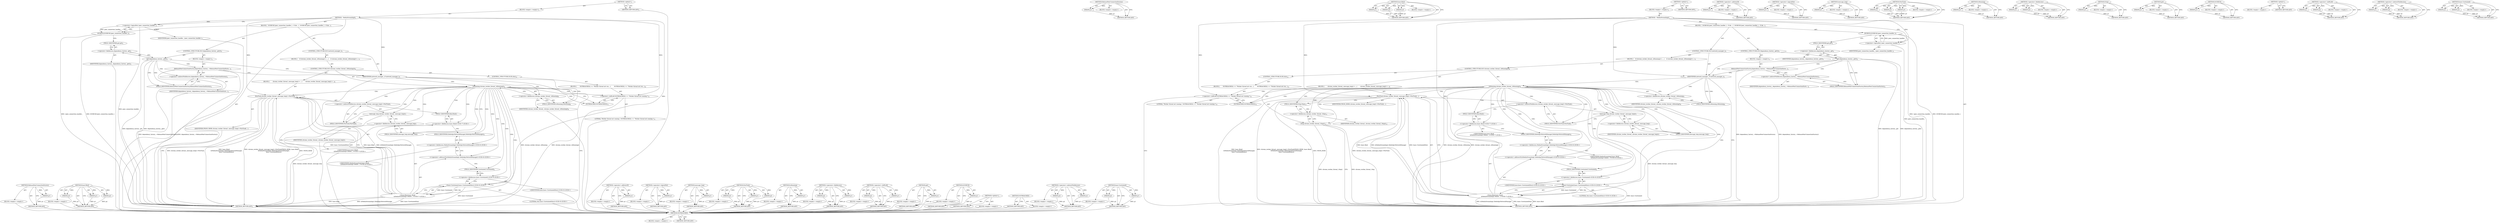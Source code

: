 digraph "base.Unretained" {
vulnerable_94 [label=<(METHOD,ReleasePeerConnectionFactory)>];
vulnerable_95 [label=<(PARAM,p1)>];
vulnerable_96 [label=<(BLOCK,&lt;empty&gt;,&lt;empty&gt;)>];
vulnerable_97 [label=<(METHOD_RETURN,ANY)>];
vulnerable_117 [label=<(METHOD,base.Bind)>];
vulnerable_118 [label=<(PARAM,p1)>];
vulnerable_119 [label=<(PARAM,p2)>];
vulnerable_120 [label=<(PARAM,p3)>];
vulnerable_121 [label=<(BLOCK,&lt;empty&gt;,&lt;empty&gt;)>];
vulnerable_122 [label=<(METHOD_RETURN,ANY)>];
vulnerable_6 [label=<(METHOD,&lt;global&gt;)<SUB>1</SUB>>];
vulnerable_7 [label=<(BLOCK,&lt;empty&gt;,&lt;empty&gt;)<SUB>1</SUB>>];
vulnerable_8 [label=<(METHOD,~MediaStreamImpl)<SUB>1</SUB>>];
vulnerable_9 [label=<(BLOCK,{
  DCHECK(!peer_connection_handler_);
  if (de...,{
  DCHECK(!peer_connection_handler_);
  if (de...)<SUB>1</SUB>>];
vulnerable_10 [label=<(DCHECK,DCHECK(!peer_connection_handler_))<SUB>2</SUB>>];
vulnerable_11 [label=<(&lt;operator&gt;.logicalNot,!peer_connection_handler_)<SUB>2</SUB>>];
vulnerable_12 [label=<(IDENTIFIER,peer_connection_handler_,!peer_connection_handler_)<SUB>2</SUB>>];
vulnerable_13 [label=<(CONTROL_STRUCTURE,IF,if (dependency_factory_.get()))<SUB>3</SUB>>];
vulnerable_14 [label=<(get,dependency_factory_.get())<SUB>3</SUB>>];
vulnerable_15 [label=<(&lt;operator&gt;.fieldAccess,dependency_factory_.get)<SUB>3</SUB>>];
vulnerable_16 [label=<(IDENTIFIER,dependency_factory_,dependency_factory_.get())<SUB>3</SUB>>];
vulnerable_17 [label=<(FIELD_IDENTIFIER,get,get)<SUB>3</SUB>>];
vulnerable_18 [label=<(BLOCK,&lt;empty&gt;,&lt;empty&gt;)<SUB>4</SUB>>];
vulnerable_19 [label=<(ReleasePeerConnectionFactory,dependency_factory_-&gt;ReleasePeerConnectionFacto...)<SUB>4</SUB>>];
vulnerable_20 [label=<(&lt;operator&gt;.indirectFieldAccess,dependency_factory_-&gt;ReleasePeerConnectionFactory)<SUB>4</SUB>>];
vulnerable_21 [label=<(IDENTIFIER,dependency_factory_,dependency_factory_-&gt;ReleasePeerConnectionFacto...)<SUB>4</SUB>>];
vulnerable_22 [label=<(FIELD_IDENTIFIER,ReleasePeerConnectionFactory,ReleasePeerConnectionFactory)<SUB>4</SUB>>];
vulnerable_23 [label=<(CONTROL_STRUCTURE,IF,if (network_manager_))<SUB>5</SUB>>];
vulnerable_24 [label=<(IDENTIFIER,network_manager_,if (network_manager_))<SUB>5</SUB>>];
vulnerable_25 [label=<(BLOCK,{
    if (chrome_worker_thread_.IsRunning()) {
...,{
    if (chrome_worker_thread_.IsRunning()) {
...)<SUB>5</SUB>>];
vulnerable_26 [label=<(CONTROL_STRUCTURE,IF,if (chrome_worker_thread_.IsRunning()))<SUB>6</SUB>>];
vulnerable_27 [label=<(IsRunning,chrome_worker_thread_.IsRunning())<SUB>6</SUB>>];
vulnerable_28 [label=<(&lt;operator&gt;.fieldAccess,chrome_worker_thread_.IsRunning)<SUB>6</SUB>>];
vulnerable_29 [label=<(IDENTIFIER,chrome_worker_thread_,chrome_worker_thread_.IsRunning())<SUB>6</SUB>>];
vulnerable_30 [label=<(FIELD_IDENTIFIER,IsRunning,IsRunning)<SUB>6</SUB>>];
vulnerable_31 [label=<(BLOCK,{
       chrome_worker_thread_.message_loop()-&gt;...,{
       chrome_worker_thread_.message_loop()-&gt;...)<SUB>6</SUB>>];
vulnerable_32 [label=<(PostTask,chrome_worker_thread_.message_loop()-&gt;PostTask(...)<SUB>7</SUB>>];
vulnerable_33 [label=<(&lt;operator&gt;.indirectFieldAccess,chrome_worker_thread_.message_loop()-&gt;PostTask)<SUB>7</SUB>>];
vulnerable_34 [label=<(message_loop,chrome_worker_thread_.message_loop())<SUB>7</SUB>>];
vulnerable_35 [label=<(&lt;operator&gt;.fieldAccess,chrome_worker_thread_.message_loop)<SUB>7</SUB>>];
vulnerable_36 [label=<(IDENTIFIER,chrome_worker_thread_,chrome_worker_thread_.message_loop())<SUB>7</SUB>>];
vulnerable_37 [label=<(FIELD_IDENTIFIER,message_loop,message_loop)<SUB>7</SUB>>];
vulnerable_38 [label=<(FIELD_IDENTIFIER,PostTask,PostTask)<SUB>7</SUB>>];
vulnerable_39 [label=<(IDENTIFIER,FROM_HERE,chrome_worker_thread_.message_loop()-&gt;PostTask(...)<SUB>7</SUB>>];
vulnerable_40 [label="<(base.Bind,base::Bind(
           &amp;MediaStreamImpl::Delete...)<SUB>7</SUB>>"];
vulnerable_41 [label="<(&lt;operator&gt;.fieldAccess,base::Bind)<SUB>7</SUB>>"];
vulnerable_42 [label="<(IDENTIFIER,base,base::Bind(
           &amp;MediaStreamImpl::Delete...)<SUB>7</SUB>>"];
vulnerable_43 [label=<(FIELD_IDENTIFIER,Bind,Bind)<SUB>7</SUB>>];
vulnerable_44 [label="<(&lt;operator&gt;.addressOf,&amp;MediaStreamImpl::DeleteIpcNetworkManager)<SUB>8</SUB>>"];
vulnerable_45 [label="<(&lt;operator&gt;.fieldAccess,MediaStreamImpl::DeleteIpcNetworkManager)<SUB>8</SUB>>"];
vulnerable_46 [label="<(IDENTIFIER,MediaStreamImpl,base::Bind(
           &amp;MediaStreamImpl::Delete...)<SUB>8</SUB>>"];
vulnerable_47 [label=<(FIELD_IDENTIFIER,DeleteIpcNetworkManager,DeleteIpcNetworkManager)<SUB>8</SUB>>];
vulnerable_48 [label="<(base.Unretained,base::Unretained(this))<SUB>9</SUB>>"];
vulnerable_49 [label="<(&lt;operator&gt;.fieldAccess,base::Unretained)<SUB>9</SUB>>"];
vulnerable_50 [label="<(IDENTIFIER,base,base::Unretained(this))<SUB>9</SUB>>"];
vulnerable_51 [label=<(FIELD_IDENTIFIER,Unretained,Unretained)<SUB>9</SUB>>];
vulnerable_52 [label="<(LITERAL,this,base::Unretained(this))<SUB>9</SUB>>"];
vulnerable_53 [label=<(CONTROL_STRUCTURE,ELSE,else)<SUB>10</SUB>>];
vulnerable_54 [label=<(BLOCK,{
       NOTREACHED() &lt;&lt; &quot;Worker thread not run...,{
       NOTREACHED() &lt;&lt; &quot;Worker thread not run...)<SUB>10</SUB>>];
vulnerable_55 [label=<(&lt;operator&gt;.shiftLeft,NOTREACHED() &lt;&lt; &quot;Worker thread not running.&quot;)<SUB>11</SUB>>];
vulnerable_56 [label=<(NOTREACHED,NOTREACHED())<SUB>11</SUB>>];
vulnerable_57 [label=<(LITERAL,&quot;Worker thread not running.&quot;,NOTREACHED() &lt;&lt; &quot;Worker thread not running.&quot;)<SUB>11</SUB>>];
vulnerable_58 [label=<(METHOD_RETURN,ANY)<SUB>1</SUB>>];
vulnerable_60 [label=<(METHOD_RETURN,ANY)<SUB>1</SUB>>];
vulnerable_123 [label=<(METHOD,&lt;operator&gt;.addressOf)>];
vulnerable_124 [label=<(PARAM,p1)>];
vulnerable_125 [label=<(BLOCK,&lt;empty&gt;,&lt;empty&gt;)>];
vulnerable_126 [label=<(METHOD_RETURN,ANY)>];
vulnerable_81 [label=<(METHOD,&lt;operator&gt;.logicalNot)>];
vulnerable_82 [label=<(PARAM,p1)>];
vulnerable_83 [label=<(BLOCK,&lt;empty&gt;,&lt;empty&gt;)>];
vulnerable_84 [label=<(METHOD_RETURN,ANY)>];
vulnerable_113 [label=<(METHOD,message_loop)>];
vulnerable_114 [label=<(PARAM,p1)>];
vulnerable_115 [label=<(BLOCK,&lt;empty&gt;,&lt;empty&gt;)>];
vulnerable_116 [label=<(METHOD_RETURN,ANY)>];
vulnerable_107 [label=<(METHOD,PostTask)>];
vulnerable_108 [label=<(PARAM,p1)>];
vulnerable_109 [label=<(PARAM,p2)>];
vulnerable_110 [label=<(PARAM,p3)>];
vulnerable_111 [label=<(BLOCK,&lt;empty&gt;,&lt;empty&gt;)>];
vulnerable_112 [label=<(METHOD_RETURN,ANY)>];
vulnerable_103 [label=<(METHOD,IsRunning)>];
vulnerable_104 [label=<(PARAM,p1)>];
vulnerable_105 [label=<(BLOCK,&lt;empty&gt;,&lt;empty&gt;)>];
vulnerable_106 [label=<(METHOD_RETURN,ANY)>];
vulnerable_89 [label=<(METHOD,&lt;operator&gt;.fieldAccess)>];
vulnerable_90 [label=<(PARAM,p1)>];
vulnerable_91 [label=<(PARAM,p2)>];
vulnerable_92 [label=<(BLOCK,&lt;empty&gt;,&lt;empty&gt;)>];
vulnerable_93 [label=<(METHOD_RETURN,ANY)>];
vulnerable_132 [label=<(METHOD,&lt;operator&gt;.shiftLeft)>];
vulnerable_133 [label=<(PARAM,p1)>];
vulnerable_134 [label=<(PARAM,p2)>];
vulnerable_135 [label=<(BLOCK,&lt;empty&gt;,&lt;empty&gt;)>];
vulnerable_136 [label=<(METHOD_RETURN,ANY)>];
vulnerable_85 [label=<(METHOD,get)>];
vulnerable_86 [label=<(PARAM,p1)>];
vulnerable_87 [label=<(BLOCK,&lt;empty&gt;,&lt;empty&gt;)>];
vulnerable_88 [label=<(METHOD_RETURN,ANY)>];
vulnerable_77 [label=<(METHOD,DCHECK)>];
vulnerable_78 [label=<(PARAM,p1)>];
vulnerable_79 [label=<(BLOCK,&lt;empty&gt;,&lt;empty&gt;)>];
vulnerable_80 [label=<(METHOD_RETURN,ANY)>];
vulnerable_71 [label=<(METHOD,&lt;global&gt;)<SUB>1</SUB>>];
vulnerable_72 [label=<(BLOCK,&lt;empty&gt;,&lt;empty&gt;)>];
vulnerable_73 [label=<(METHOD_RETURN,ANY)>];
vulnerable_137 [label=<(METHOD,NOTREACHED)>];
vulnerable_138 [label=<(BLOCK,&lt;empty&gt;,&lt;empty&gt;)>];
vulnerable_139 [label=<(METHOD_RETURN,ANY)>];
vulnerable_98 [label=<(METHOD,&lt;operator&gt;.indirectFieldAccess)>];
vulnerable_99 [label=<(PARAM,p1)>];
vulnerable_100 [label=<(PARAM,p2)>];
vulnerable_101 [label=<(BLOCK,&lt;empty&gt;,&lt;empty&gt;)>];
vulnerable_102 [label=<(METHOD_RETURN,ANY)>];
vulnerable_127 [label=<(METHOD,base.Unretained)>];
vulnerable_128 [label=<(PARAM,p1)>];
vulnerable_129 [label=<(PARAM,p2)>];
vulnerable_130 [label=<(BLOCK,&lt;empty&gt;,&lt;empty&gt;)>];
vulnerable_131 [label=<(METHOD_RETURN,ANY)>];
fixed_145 [label=<(METHOD,NOTREACHED)>];
fixed_146 [label=<(BLOCK,&lt;empty&gt;,&lt;empty&gt;)>];
fixed_147 [label=<(METHOD_RETURN,ANY)>];
fixed_98 [label=<(METHOD,ReleasePeerConnectionFactory)>];
fixed_99 [label=<(PARAM,p1)>];
fixed_100 [label=<(BLOCK,&lt;empty&gt;,&lt;empty&gt;)>];
fixed_101 [label=<(METHOD_RETURN,ANY)>];
fixed_121 [label=<(METHOD,base.Bind)>];
fixed_122 [label=<(PARAM,p1)>];
fixed_123 [label=<(PARAM,p2)>];
fixed_124 [label=<(PARAM,p3)>];
fixed_125 [label=<(BLOCK,&lt;empty&gt;,&lt;empty&gt;)>];
fixed_126 [label=<(METHOD_RETURN,ANY)>];
fixed_6 [label=<(METHOD,&lt;global&gt;)<SUB>1</SUB>>];
fixed_7 [label=<(BLOCK,&lt;empty&gt;,&lt;empty&gt;)<SUB>1</SUB>>];
fixed_8 [label=<(METHOD,~MediaStreamImpl)<SUB>1</SUB>>];
fixed_9 [label=<(BLOCK,{
  DCHECK(!peer_connection_handler_);
  if (de...,{
  DCHECK(!peer_connection_handler_);
  if (de...)<SUB>1</SUB>>];
fixed_10 [label=<(DCHECK,DCHECK(!peer_connection_handler_))<SUB>2</SUB>>];
fixed_11 [label=<(&lt;operator&gt;.logicalNot,!peer_connection_handler_)<SUB>2</SUB>>];
fixed_12 [label=<(IDENTIFIER,peer_connection_handler_,!peer_connection_handler_)<SUB>2</SUB>>];
fixed_13 [label=<(CONTROL_STRUCTURE,IF,if (dependency_factory_.get()))<SUB>3</SUB>>];
fixed_14 [label=<(get,dependency_factory_.get())<SUB>3</SUB>>];
fixed_15 [label=<(&lt;operator&gt;.fieldAccess,dependency_factory_.get)<SUB>3</SUB>>];
fixed_16 [label=<(IDENTIFIER,dependency_factory_,dependency_factory_.get())<SUB>3</SUB>>];
fixed_17 [label=<(FIELD_IDENTIFIER,get,get)<SUB>3</SUB>>];
fixed_18 [label=<(BLOCK,&lt;empty&gt;,&lt;empty&gt;)<SUB>4</SUB>>];
fixed_19 [label=<(ReleasePeerConnectionFactory,dependency_factory_-&gt;ReleasePeerConnectionFacto...)<SUB>4</SUB>>];
fixed_20 [label=<(&lt;operator&gt;.indirectFieldAccess,dependency_factory_-&gt;ReleasePeerConnectionFactory)<SUB>4</SUB>>];
fixed_21 [label=<(IDENTIFIER,dependency_factory_,dependency_factory_-&gt;ReleasePeerConnectionFacto...)<SUB>4</SUB>>];
fixed_22 [label=<(FIELD_IDENTIFIER,ReleasePeerConnectionFactory,ReleasePeerConnectionFactory)<SUB>4</SUB>>];
fixed_23 [label=<(CONTROL_STRUCTURE,IF,if (network_manager_))<SUB>5</SUB>>];
fixed_24 [label=<(IDENTIFIER,network_manager_,if (network_manager_))<SUB>5</SUB>>];
fixed_25 [label=<(BLOCK,{
    if (chrome_worker_thread_.IsRunning()) {
...,{
    if (chrome_worker_thread_.IsRunning()) {
...)<SUB>5</SUB>>];
fixed_26 [label=<(CONTROL_STRUCTURE,IF,if (chrome_worker_thread_.IsRunning()))<SUB>6</SUB>>];
fixed_27 [label=<(IsRunning,chrome_worker_thread_.IsRunning())<SUB>6</SUB>>];
fixed_28 [label=<(&lt;operator&gt;.fieldAccess,chrome_worker_thread_.IsRunning)<SUB>6</SUB>>];
fixed_29 [label=<(IDENTIFIER,chrome_worker_thread_,chrome_worker_thread_.IsRunning())<SUB>6</SUB>>];
fixed_30 [label=<(FIELD_IDENTIFIER,IsRunning,IsRunning)<SUB>6</SUB>>];
fixed_31 [label=<(BLOCK,{
       chrome_worker_thread_.message_loop()-&gt;...,{
       chrome_worker_thread_.message_loop()-&gt;...)<SUB>6</SUB>>];
fixed_32 [label=<(PostTask,chrome_worker_thread_.message_loop()-&gt;PostTask(...)<SUB>7</SUB>>];
fixed_33 [label=<(&lt;operator&gt;.indirectFieldAccess,chrome_worker_thread_.message_loop()-&gt;PostTask)<SUB>7</SUB>>];
fixed_34 [label=<(message_loop,chrome_worker_thread_.message_loop())<SUB>7</SUB>>];
fixed_35 [label=<(&lt;operator&gt;.fieldAccess,chrome_worker_thread_.message_loop)<SUB>7</SUB>>];
fixed_36 [label=<(IDENTIFIER,chrome_worker_thread_,chrome_worker_thread_.message_loop())<SUB>7</SUB>>];
fixed_37 [label=<(FIELD_IDENTIFIER,message_loop,message_loop)<SUB>7</SUB>>];
fixed_38 [label=<(FIELD_IDENTIFIER,PostTask,PostTask)<SUB>7</SUB>>];
fixed_39 [label=<(IDENTIFIER,FROM_HERE,chrome_worker_thread_.message_loop()-&gt;PostTask(...)<SUB>7</SUB>>];
fixed_40 [label="<(base.Bind,base::Bind(
           &amp;MediaStreamImpl::Delete...)<SUB>7</SUB>>"];
fixed_41 [label="<(&lt;operator&gt;.fieldAccess,base::Bind)<SUB>7</SUB>>"];
fixed_42 [label="<(IDENTIFIER,base,base::Bind(
           &amp;MediaStreamImpl::Delete...)<SUB>7</SUB>>"];
fixed_43 [label=<(FIELD_IDENTIFIER,Bind,Bind)<SUB>7</SUB>>];
fixed_44 [label="<(&lt;operator&gt;.addressOf,&amp;MediaStreamImpl::DeleteIpcNetworkManager)<SUB>8</SUB>>"];
fixed_45 [label="<(&lt;operator&gt;.fieldAccess,MediaStreamImpl::DeleteIpcNetworkManager)<SUB>8</SUB>>"];
fixed_46 [label="<(IDENTIFIER,MediaStreamImpl,base::Bind(
           &amp;MediaStreamImpl::Delete...)<SUB>8</SUB>>"];
fixed_47 [label=<(FIELD_IDENTIFIER,DeleteIpcNetworkManager,DeleteIpcNetworkManager)<SUB>8</SUB>>];
fixed_48 [label="<(base.Unretained,base::Unretained(this))<SUB>9</SUB>>"];
fixed_49 [label="<(&lt;operator&gt;.fieldAccess,base::Unretained)<SUB>9</SUB>>"];
fixed_50 [label="<(IDENTIFIER,base,base::Unretained(this))<SUB>9</SUB>>"];
fixed_51 [label=<(FIELD_IDENTIFIER,Unretained,Unretained)<SUB>9</SUB>>];
fixed_52 [label="<(LITERAL,this,base::Unretained(this))<SUB>9</SUB>>"];
fixed_53 [label=<(Stop,chrome_worker_thread_.Stop())<SUB>13</SUB>>];
fixed_54 [label=<(&lt;operator&gt;.fieldAccess,chrome_worker_thread_.Stop)<SUB>13</SUB>>];
fixed_55 [label=<(IDENTIFIER,chrome_worker_thread_,chrome_worker_thread_.Stop())<SUB>13</SUB>>];
fixed_56 [label=<(FIELD_IDENTIFIER,Stop,Stop)<SUB>13</SUB>>];
fixed_57 [label=<(CONTROL_STRUCTURE,ELSE,else)<SUB>14</SUB>>];
fixed_58 [label=<(BLOCK,{
       NOTREACHED() &lt;&lt; &quot;Worker thread not run...,{
       NOTREACHED() &lt;&lt; &quot;Worker thread not run...)<SUB>14</SUB>>];
fixed_59 [label=<(&lt;operator&gt;.shiftLeft,NOTREACHED() &lt;&lt; &quot;Worker thread not running.&quot;)<SUB>15</SUB>>];
fixed_60 [label=<(NOTREACHED,NOTREACHED())<SUB>15</SUB>>];
fixed_61 [label=<(LITERAL,&quot;Worker thread not running.&quot;,NOTREACHED() &lt;&lt; &quot;Worker thread not running.&quot;)<SUB>15</SUB>>];
fixed_62 [label=<(METHOD_RETURN,ANY)<SUB>1</SUB>>];
fixed_64 [label=<(METHOD_RETURN,ANY)<SUB>1</SUB>>];
fixed_127 [label=<(METHOD,&lt;operator&gt;.addressOf)>];
fixed_128 [label=<(PARAM,p1)>];
fixed_129 [label=<(BLOCK,&lt;empty&gt;,&lt;empty&gt;)>];
fixed_130 [label=<(METHOD_RETURN,ANY)>];
fixed_85 [label=<(METHOD,&lt;operator&gt;.logicalNot)>];
fixed_86 [label=<(PARAM,p1)>];
fixed_87 [label=<(BLOCK,&lt;empty&gt;,&lt;empty&gt;)>];
fixed_88 [label=<(METHOD_RETURN,ANY)>];
fixed_117 [label=<(METHOD,message_loop)>];
fixed_118 [label=<(PARAM,p1)>];
fixed_119 [label=<(BLOCK,&lt;empty&gt;,&lt;empty&gt;)>];
fixed_120 [label=<(METHOD_RETURN,ANY)>];
fixed_111 [label=<(METHOD,PostTask)>];
fixed_112 [label=<(PARAM,p1)>];
fixed_113 [label=<(PARAM,p2)>];
fixed_114 [label=<(PARAM,p3)>];
fixed_115 [label=<(BLOCK,&lt;empty&gt;,&lt;empty&gt;)>];
fixed_116 [label=<(METHOD_RETURN,ANY)>];
fixed_107 [label=<(METHOD,IsRunning)>];
fixed_108 [label=<(PARAM,p1)>];
fixed_109 [label=<(BLOCK,&lt;empty&gt;,&lt;empty&gt;)>];
fixed_110 [label=<(METHOD_RETURN,ANY)>];
fixed_93 [label=<(METHOD,&lt;operator&gt;.fieldAccess)>];
fixed_94 [label=<(PARAM,p1)>];
fixed_95 [label=<(PARAM,p2)>];
fixed_96 [label=<(BLOCK,&lt;empty&gt;,&lt;empty&gt;)>];
fixed_97 [label=<(METHOD_RETURN,ANY)>];
fixed_136 [label=<(METHOD,Stop)>];
fixed_137 [label=<(PARAM,p1)>];
fixed_138 [label=<(BLOCK,&lt;empty&gt;,&lt;empty&gt;)>];
fixed_139 [label=<(METHOD_RETURN,ANY)>];
fixed_89 [label=<(METHOD,get)>];
fixed_90 [label=<(PARAM,p1)>];
fixed_91 [label=<(BLOCK,&lt;empty&gt;,&lt;empty&gt;)>];
fixed_92 [label=<(METHOD_RETURN,ANY)>];
fixed_81 [label=<(METHOD,DCHECK)>];
fixed_82 [label=<(PARAM,p1)>];
fixed_83 [label=<(BLOCK,&lt;empty&gt;,&lt;empty&gt;)>];
fixed_84 [label=<(METHOD_RETURN,ANY)>];
fixed_75 [label=<(METHOD,&lt;global&gt;)<SUB>1</SUB>>];
fixed_76 [label=<(BLOCK,&lt;empty&gt;,&lt;empty&gt;)>];
fixed_77 [label=<(METHOD_RETURN,ANY)>];
fixed_140 [label=<(METHOD,&lt;operator&gt;.shiftLeft)>];
fixed_141 [label=<(PARAM,p1)>];
fixed_142 [label=<(PARAM,p2)>];
fixed_143 [label=<(BLOCK,&lt;empty&gt;,&lt;empty&gt;)>];
fixed_144 [label=<(METHOD_RETURN,ANY)>];
fixed_102 [label=<(METHOD,&lt;operator&gt;.indirectFieldAccess)>];
fixed_103 [label=<(PARAM,p1)>];
fixed_104 [label=<(PARAM,p2)>];
fixed_105 [label=<(BLOCK,&lt;empty&gt;,&lt;empty&gt;)>];
fixed_106 [label=<(METHOD_RETURN,ANY)>];
fixed_131 [label=<(METHOD,base.Unretained)>];
fixed_132 [label=<(PARAM,p1)>];
fixed_133 [label=<(PARAM,p2)>];
fixed_134 [label=<(BLOCK,&lt;empty&gt;,&lt;empty&gt;)>];
fixed_135 [label=<(METHOD_RETURN,ANY)>];
vulnerable_94 -> vulnerable_95  [key=0, label="AST: "];
vulnerable_94 -> vulnerable_95  [key=1, label="DDG: "];
vulnerable_94 -> vulnerable_96  [key=0, label="AST: "];
vulnerable_94 -> vulnerable_97  [key=0, label="AST: "];
vulnerable_94 -> vulnerable_97  [key=1, label="CFG: "];
vulnerable_95 -> vulnerable_97  [key=0, label="DDG: p1"];
vulnerable_96 -> fixed_145  [key=0];
vulnerable_97 -> fixed_145  [key=0];
vulnerable_117 -> vulnerable_118  [key=0, label="AST: "];
vulnerable_117 -> vulnerable_118  [key=1, label="DDG: "];
vulnerable_117 -> vulnerable_121  [key=0, label="AST: "];
vulnerable_117 -> vulnerable_119  [key=0, label="AST: "];
vulnerable_117 -> vulnerable_119  [key=1, label="DDG: "];
vulnerable_117 -> vulnerable_122  [key=0, label="AST: "];
vulnerable_117 -> vulnerable_122  [key=1, label="CFG: "];
vulnerable_117 -> vulnerable_120  [key=0, label="AST: "];
vulnerable_117 -> vulnerable_120  [key=1, label="DDG: "];
vulnerable_118 -> vulnerable_122  [key=0, label="DDG: p1"];
vulnerable_119 -> vulnerable_122  [key=0, label="DDG: p2"];
vulnerable_120 -> vulnerable_122  [key=0, label="DDG: p3"];
vulnerable_121 -> fixed_145  [key=0];
vulnerable_122 -> fixed_145  [key=0];
vulnerable_6 -> vulnerable_7  [key=0, label="AST: "];
vulnerable_6 -> vulnerable_60  [key=0, label="AST: "];
vulnerable_6 -> vulnerable_60  [key=1, label="CFG: "];
vulnerable_7 -> vulnerable_8  [key=0, label="AST: "];
vulnerable_8 -> vulnerable_9  [key=0, label="AST: "];
vulnerable_8 -> vulnerable_58  [key=0, label="AST: "];
vulnerable_8 -> vulnerable_11  [key=0, label="CFG: "];
vulnerable_8 -> vulnerable_11  [key=1, label="DDG: "];
vulnerable_8 -> vulnerable_24  [key=0, label="DDG: "];
vulnerable_8 -> vulnerable_32  [key=0, label="DDG: "];
vulnerable_8 -> vulnerable_55  [key=0, label="DDG: "];
vulnerable_8 -> vulnerable_48  [key=0, label="DDG: "];
vulnerable_9 -> vulnerable_10  [key=0, label="AST: "];
vulnerable_9 -> vulnerable_13  [key=0, label="AST: "];
vulnerable_9 -> vulnerable_23  [key=0, label="AST: "];
vulnerable_10 -> vulnerable_11  [key=0, label="AST: "];
vulnerable_10 -> vulnerable_17  [key=0, label="CFG: "];
vulnerable_10 -> vulnerable_58  [key=0, label="DDG: !peer_connection_handler_"];
vulnerable_10 -> vulnerable_58  [key=1, label="DDG: DCHECK(!peer_connection_handler_)"];
vulnerable_11 -> vulnerable_12  [key=0, label="AST: "];
vulnerable_11 -> vulnerable_10  [key=0, label="CFG: "];
vulnerable_11 -> vulnerable_10  [key=1, label="DDG: peer_connection_handler_"];
vulnerable_11 -> vulnerable_58  [key=0, label="DDG: peer_connection_handler_"];
vulnerable_12 -> fixed_145  [key=0];
vulnerable_13 -> vulnerable_14  [key=0, label="AST: "];
vulnerable_13 -> vulnerable_18  [key=0, label="AST: "];
vulnerable_14 -> vulnerable_15  [key=0, label="AST: "];
vulnerable_14 -> vulnerable_24  [key=0, label="CFG: "];
vulnerable_14 -> vulnerable_22  [key=0, label="CFG: "];
vulnerable_14 -> vulnerable_22  [key=1, label="CDG: "];
vulnerable_14 -> vulnerable_58  [key=0, label="DDG: dependency_factory_.get"];
vulnerable_14 -> vulnerable_58  [key=1, label="DDG: dependency_factory_.get()"];
vulnerable_14 -> vulnerable_19  [key=0, label="CDG: "];
vulnerable_14 -> vulnerable_20  [key=0, label="CDG: "];
vulnerable_15 -> vulnerable_16  [key=0, label="AST: "];
vulnerable_15 -> vulnerable_17  [key=0, label="AST: "];
vulnerable_15 -> vulnerable_14  [key=0, label="CFG: "];
vulnerable_16 -> fixed_145  [key=0];
vulnerable_17 -> vulnerable_15  [key=0, label="CFG: "];
vulnerable_18 -> vulnerable_19  [key=0, label="AST: "];
vulnerable_19 -> vulnerable_20  [key=0, label="AST: "];
vulnerable_19 -> vulnerable_24  [key=0, label="CFG: "];
vulnerable_19 -> vulnerable_58  [key=0, label="DDG: dependency_factory_-&gt;ReleasePeerConnectionFactory"];
vulnerable_19 -> vulnerable_58  [key=1, label="DDG: dependency_factory_-&gt;ReleasePeerConnectionFactory()"];
vulnerable_20 -> vulnerable_21  [key=0, label="AST: "];
vulnerable_20 -> vulnerable_22  [key=0, label="AST: "];
vulnerable_20 -> vulnerable_19  [key=0, label="CFG: "];
vulnerable_21 -> fixed_145  [key=0];
vulnerable_22 -> vulnerable_20  [key=0, label="CFG: "];
vulnerable_23 -> vulnerable_24  [key=0, label="AST: "];
vulnerable_23 -> vulnerable_25  [key=0, label="AST: "];
vulnerable_24 -> vulnerable_58  [key=0, label="CFG: "];
vulnerable_24 -> vulnerable_30  [key=0, label="CFG: "];
vulnerable_24 -> vulnerable_30  [key=1, label="CDG: "];
vulnerable_24 -> vulnerable_28  [key=0, label="CDG: "];
vulnerable_24 -> vulnerable_27  [key=0, label="CDG: "];
vulnerable_25 -> vulnerable_26  [key=0, label="AST: "];
vulnerable_26 -> vulnerable_27  [key=0, label="AST: "];
vulnerable_26 -> vulnerable_31  [key=0, label="AST: "];
vulnerable_26 -> vulnerable_53  [key=0, label="AST: "];
vulnerable_27 -> vulnerable_28  [key=0, label="AST: "];
vulnerable_27 -> vulnerable_56  [key=0, label="CFG: "];
vulnerable_27 -> vulnerable_56  [key=1, label="CDG: "];
vulnerable_27 -> vulnerable_37  [key=0, label="CFG: "];
vulnerable_27 -> vulnerable_37  [key=1, label="CDG: "];
vulnerable_27 -> vulnerable_58  [key=0, label="DDG: chrome_worker_thread_.IsRunning"];
vulnerable_27 -> vulnerable_58  [key=1, label="DDG: chrome_worker_thread_.IsRunning()"];
vulnerable_27 -> vulnerable_47  [key=0, label="CDG: "];
vulnerable_27 -> vulnerable_34  [key=0, label="CDG: "];
vulnerable_27 -> vulnerable_48  [key=0, label="CDG: "];
vulnerable_27 -> vulnerable_32  [key=0, label="CDG: "];
vulnerable_27 -> vulnerable_49  [key=0, label="CDG: "];
vulnerable_27 -> vulnerable_33  [key=0, label="CDG: "];
vulnerable_27 -> vulnerable_51  [key=0, label="CDG: "];
vulnerable_27 -> vulnerable_38  [key=0, label="CDG: "];
vulnerable_27 -> vulnerable_41  [key=0, label="CDG: "];
vulnerable_27 -> vulnerable_45  [key=0, label="CDG: "];
vulnerable_27 -> vulnerable_40  [key=0, label="CDG: "];
vulnerable_27 -> vulnerable_44  [key=0, label="CDG: "];
vulnerable_27 -> vulnerable_35  [key=0, label="CDG: "];
vulnerable_27 -> vulnerable_55  [key=0, label="CDG: "];
vulnerable_27 -> vulnerable_43  [key=0, label="CDG: "];
vulnerable_28 -> vulnerable_29  [key=0, label="AST: "];
vulnerable_28 -> vulnerable_30  [key=0, label="AST: "];
vulnerable_28 -> vulnerable_27  [key=0, label="CFG: "];
vulnerable_29 -> fixed_145  [key=0];
vulnerable_30 -> vulnerable_28  [key=0, label="CFG: "];
vulnerable_31 -> vulnerable_32  [key=0, label="AST: "];
vulnerable_32 -> vulnerable_33  [key=0, label="AST: "];
vulnerable_32 -> vulnerable_39  [key=0, label="AST: "];
vulnerable_32 -> vulnerable_40  [key=0, label="AST: "];
vulnerable_32 -> vulnerable_58  [key=0, label="CFG: "];
vulnerable_32 -> vulnerable_58  [key=1, label="DDG: chrome_worker_thread_.message_loop()-&gt;PostTask"];
vulnerable_32 -> vulnerable_58  [key=2, label="DDG: base::Bind(
           &amp;MediaStreamImpl::DeleteIpcNetworkManager,
           base::Unretained(this))"];
vulnerable_32 -> vulnerable_58  [key=3, label="DDG: chrome_worker_thread_.message_loop()-&gt;PostTask(FROM_HERE, base::Bind(
           &amp;MediaStreamImpl::DeleteIpcNetworkManager,
           base::Unretained(this)))"];
vulnerable_32 -> vulnerable_58  [key=4, label="DDG: FROM_HERE"];
vulnerable_33 -> vulnerable_34  [key=0, label="AST: "];
vulnerable_33 -> vulnerable_38  [key=0, label="AST: "];
vulnerable_33 -> vulnerable_43  [key=0, label="CFG: "];
vulnerable_34 -> vulnerable_35  [key=0, label="AST: "];
vulnerable_34 -> vulnerable_38  [key=0, label="CFG: "];
vulnerable_34 -> vulnerable_58  [key=0, label="DDG: chrome_worker_thread_.message_loop"];
vulnerable_35 -> vulnerable_36  [key=0, label="AST: "];
vulnerable_35 -> vulnerable_37  [key=0, label="AST: "];
vulnerable_35 -> vulnerable_34  [key=0, label="CFG: "];
vulnerable_36 -> fixed_145  [key=0];
vulnerable_37 -> vulnerable_35  [key=0, label="CFG: "];
vulnerable_38 -> vulnerable_33  [key=0, label="CFG: "];
vulnerable_39 -> fixed_145  [key=0];
vulnerable_40 -> vulnerable_41  [key=0, label="AST: "];
vulnerable_40 -> vulnerable_44  [key=0, label="AST: "];
vulnerable_40 -> vulnerable_48  [key=0, label="AST: "];
vulnerable_40 -> vulnerable_32  [key=0, label="CFG: "];
vulnerable_40 -> vulnerable_32  [key=1, label="DDG: base::Bind"];
vulnerable_40 -> vulnerable_32  [key=2, label="DDG: &amp;MediaStreamImpl::DeleteIpcNetworkManager"];
vulnerable_40 -> vulnerable_32  [key=3, label="DDG: base::Unretained(this)"];
vulnerable_40 -> vulnerable_58  [key=0, label="DDG: base::Bind"];
vulnerable_40 -> vulnerable_58  [key=1, label="DDG: &amp;MediaStreamImpl::DeleteIpcNetworkManager"];
vulnerable_40 -> vulnerable_58  [key=2, label="DDG: base::Unretained(this)"];
vulnerable_41 -> vulnerable_42  [key=0, label="AST: "];
vulnerable_41 -> vulnerable_43  [key=0, label="AST: "];
vulnerable_41 -> vulnerable_47  [key=0, label="CFG: "];
vulnerable_42 -> fixed_145  [key=0];
vulnerable_43 -> vulnerable_41  [key=0, label="CFG: "];
vulnerable_44 -> vulnerable_45  [key=0, label="AST: "];
vulnerable_44 -> vulnerable_51  [key=0, label="CFG: "];
vulnerable_45 -> vulnerable_46  [key=0, label="AST: "];
vulnerable_45 -> vulnerable_47  [key=0, label="AST: "];
vulnerable_45 -> vulnerable_44  [key=0, label="CFG: "];
vulnerable_46 -> fixed_145  [key=0];
vulnerable_47 -> vulnerable_45  [key=0, label="CFG: "];
vulnerable_48 -> vulnerable_49  [key=0, label="AST: "];
vulnerable_48 -> vulnerable_52  [key=0, label="AST: "];
vulnerable_48 -> vulnerable_40  [key=0, label="CFG: "];
vulnerable_48 -> vulnerable_40  [key=1, label="DDG: base::Unretained"];
vulnerable_48 -> vulnerable_40  [key=2, label="DDG: this"];
vulnerable_48 -> vulnerable_58  [key=0, label="DDG: base::Unretained"];
vulnerable_49 -> vulnerable_50  [key=0, label="AST: "];
vulnerable_49 -> vulnerable_51  [key=0, label="AST: "];
vulnerable_49 -> vulnerable_48  [key=0, label="CFG: "];
vulnerable_50 -> fixed_145  [key=0];
vulnerable_51 -> vulnerable_49  [key=0, label="CFG: "];
vulnerable_52 -> fixed_145  [key=0];
vulnerable_53 -> vulnerable_54  [key=0, label="AST: "];
vulnerable_54 -> vulnerable_55  [key=0, label="AST: "];
vulnerable_55 -> vulnerable_56  [key=0, label="AST: "];
vulnerable_55 -> vulnerable_57  [key=0, label="AST: "];
vulnerable_55 -> vulnerable_58  [key=0, label="CFG: "];
vulnerable_56 -> vulnerable_55  [key=0, label="CFG: "];
vulnerable_57 -> fixed_145  [key=0];
vulnerable_58 -> fixed_145  [key=0];
vulnerable_60 -> fixed_145  [key=0];
vulnerable_123 -> vulnerable_124  [key=0, label="AST: "];
vulnerable_123 -> vulnerable_124  [key=1, label="DDG: "];
vulnerable_123 -> vulnerable_125  [key=0, label="AST: "];
vulnerable_123 -> vulnerable_126  [key=0, label="AST: "];
vulnerable_123 -> vulnerable_126  [key=1, label="CFG: "];
vulnerable_124 -> vulnerable_126  [key=0, label="DDG: p1"];
vulnerable_125 -> fixed_145  [key=0];
vulnerable_126 -> fixed_145  [key=0];
vulnerable_81 -> vulnerable_82  [key=0, label="AST: "];
vulnerable_81 -> vulnerable_82  [key=1, label="DDG: "];
vulnerable_81 -> vulnerable_83  [key=0, label="AST: "];
vulnerable_81 -> vulnerable_84  [key=0, label="AST: "];
vulnerable_81 -> vulnerable_84  [key=1, label="CFG: "];
vulnerable_82 -> vulnerable_84  [key=0, label="DDG: p1"];
vulnerable_83 -> fixed_145  [key=0];
vulnerable_84 -> fixed_145  [key=0];
vulnerable_113 -> vulnerable_114  [key=0, label="AST: "];
vulnerable_113 -> vulnerable_114  [key=1, label="DDG: "];
vulnerable_113 -> vulnerable_115  [key=0, label="AST: "];
vulnerable_113 -> vulnerable_116  [key=0, label="AST: "];
vulnerable_113 -> vulnerable_116  [key=1, label="CFG: "];
vulnerable_114 -> vulnerable_116  [key=0, label="DDG: p1"];
vulnerable_115 -> fixed_145  [key=0];
vulnerable_116 -> fixed_145  [key=0];
vulnerable_107 -> vulnerable_108  [key=0, label="AST: "];
vulnerable_107 -> vulnerable_108  [key=1, label="DDG: "];
vulnerable_107 -> vulnerable_111  [key=0, label="AST: "];
vulnerable_107 -> vulnerable_109  [key=0, label="AST: "];
vulnerable_107 -> vulnerable_109  [key=1, label="DDG: "];
vulnerable_107 -> vulnerable_112  [key=0, label="AST: "];
vulnerable_107 -> vulnerable_112  [key=1, label="CFG: "];
vulnerable_107 -> vulnerable_110  [key=0, label="AST: "];
vulnerable_107 -> vulnerable_110  [key=1, label="DDG: "];
vulnerable_108 -> vulnerable_112  [key=0, label="DDG: p1"];
vulnerable_109 -> vulnerable_112  [key=0, label="DDG: p2"];
vulnerable_110 -> vulnerable_112  [key=0, label="DDG: p3"];
vulnerable_111 -> fixed_145  [key=0];
vulnerable_112 -> fixed_145  [key=0];
vulnerable_103 -> vulnerable_104  [key=0, label="AST: "];
vulnerable_103 -> vulnerable_104  [key=1, label="DDG: "];
vulnerable_103 -> vulnerable_105  [key=0, label="AST: "];
vulnerable_103 -> vulnerable_106  [key=0, label="AST: "];
vulnerable_103 -> vulnerable_106  [key=1, label="CFG: "];
vulnerable_104 -> vulnerable_106  [key=0, label="DDG: p1"];
vulnerable_105 -> fixed_145  [key=0];
vulnerable_106 -> fixed_145  [key=0];
vulnerable_89 -> vulnerable_90  [key=0, label="AST: "];
vulnerable_89 -> vulnerable_90  [key=1, label="DDG: "];
vulnerable_89 -> vulnerable_92  [key=0, label="AST: "];
vulnerable_89 -> vulnerable_91  [key=0, label="AST: "];
vulnerable_89 -> vulnerable_91  [key=1, label="DDG: "];
vulnerable_89 -> vulnerable_93  [key=0, label="AST: "];
vulnerable_89 -> vulnerable_93  [key=1, label="CFG: "];
vulnerable_90 -> vulnerable_93  [key=0, label="DDG: p1"];
vulnerable_91 -> vulnerable_93  [key=0, label="DDG: p2"];
vulnerable_92 -> fixed_145  [key=0];
vulnerable_93 -> fixed_145  [key=0];
vulnerable_132 -> vulnerable_133  [key=0, label="AST: "];
vulnerable_132 -> vulnerable_133  [key=1, label="DDG: "];
vulnerable_132 -> vulnerable_135  [key=0, label="AST: "];
vulnerable_132 -> vulnerable_134  [key=0, label="AST: "];
vulnerable_132 -> vulnerable_134  [key=1, label="DDG: "];
vulnerable_132 -> vulnerable_136  [key=0, label="AST: "];
vulnerable_132 -> vulnerable_136  [key=1, label="CFG: "];
vulnerable_133 -> vulnerable_136  [key=0, label="DDG: p1"];
vulnerable_134 -> vulnerable_136  [key=0, label="DDG: p2"];
vulnerable_135 -> fixed_145  [key=0];
vulnerable_136 -> fixed_145  [key=0];
vulnerable_85 -> vulnerable_86  [key=0, label="AST: "];
vulnerable_85 -> vulnerable_86  [key=1, label="DDG: "];
vulnerable_85 -> vulnerable_87  [key=0, label="AST: "];
vulnerable_85 -> vulnerable_88  [key=0, label="AST: "];
vulnerable_85 -> vulnerable_88  [key=1, label="CFG: "];
vulnerable_86 -> vulnerable_88  [key=0, label="DDG: p1"];
vulnerable_87 -> fixed_145  [key=0];
vulnerable_88 -> fixed_145  [key=0];
vulnerable_77 -> vulnerable_78  [key=0, label="AST: "];
vulnerable_77 -> vulnerable_78  [key=1, label="DDG: "];
vulnerable_77 -> vulnerable_79  [key=0, label="AST: "];
vulnerable_77 -> vulnerable_80  [key=0, label="AST: "];
vulnerable_77 -> vulnerable_80  [key=1, label="CFG: "];
vulnerable_78 -> vulnerable_80  [key=0, label="DDG: p1"];
vulnerable_79 -> fixed_145  [key=0];
vulnerable_80 -> fixed_145  [key=0];
vulnerable_71 -> vulnerable_72  [key=0, label="AST: "];
vulnerable_71 -> vulnerable_73  [key=0, label="AST: "];
vulnerable_71 -> vulnerable_73  [key=1, label="CFG: "];
vulnerable_72 -> fixed_145  [key=0];
vulnerable_73 -> fixed_145  [key=0];
vulnerable_137 -> vulnerable_138  [key=0, label="AST: "];
vulnerable_137 -> vulnerable_139  [key=0, label="AST: "];
vulnerable_137 -> vulnerable_139  [key=1, label="CFG: "];
vulnerable_138 -> fixed_145  [key=0];
vulnerable_139 -> fixed_145  [key=0];
vulnerable_98 -> vulnerable_99  [key=0, label="AST: "];
vulnerable_98 -> vulnerable_99  [key=1, label="DDG: "];
vulnerable_98 -> vulnerable_101  [key=0, label="AST: "];
vulnerable_98 -> vulnerable_100  [key=0, label="AST: "];
vulnerable_98 -> vulnerable_100  [key=1, label="DDG: "];
vulnerable_98 -> vulnerable_102  [key=0, label="AST: "];
vulnerable_98 -> vulnerable_102  [key=1, label="CFG: "];
vulnerable_99 -> vulnerable_102  [key=0, label="DDG: p1"];
vulnerable_100 -> vulnerable_102  [key=0, label="DDG: p2"];
vulnerable_101 -> fixed_145  [key=0];
vulnerable_102 -> fixed_145  [key=0];
vulnerable_127 -> vulnerable_128  [key=0, label="AST: "];
vulnerable_127 -> vulnerable_128  [key=1, label="DDG: "];
vulnerable_127 -> vulnerable_130  [key=0, label="AST: "];
vulnerable_127 -> vulnerable_129  [key=0, label="AST: "];
vulnerable_127 -> vulnerable_129  [key=1, label="DDG: "];
vulnerable_127 -> vulnerable_131  [key=0, label="AST: "];
vulnerable_127 -> vulnerable_131  [key=1, label="CFG: "];
vulnerable_128 -> vulnerable_131  [key=0, label="DDG: p1"];
vulnerable_129 -> vulnerable_131  [key=0, label="DDG: p2"];
vulnerable_130 -> fixed_145  [key=0];
vulnerable_131 -> fixed_145  [key=0];
fixed_145 -> fixed_146  [key=0, label="AST: "];
fixed_145 -> fixed_147  [key=0, label="AST: "];
fixed_145 -> fixed_147  [key=1, label="CFG: "];
fixed_98 -> fixed_99  [key=0, label="AST: "];
fixed_98 -> fixed_99  [key=1, label="DDG: "];
fixed_98 -> fixed_100  [key=0, label="AST: "];
fixed_98 -> fixed_101  [key=0, label="AST: "];
fixed_98 -> fixed_101  [key=1, label="CFG: "];
fixed_99 -> fixed_101  [key=0, label="DDG: p1"];
fixed_121 -> fixed_122  [key=0, label="AST: "];
fixed_121 -> fixed_122  [key=1, label="DDG: "];
fixed_121 -> fixed_125  [key=0, label="AST: "];
fixed_121 -> fixed_123  [key=0, label="AST: "];
fixed_121 -> fixed_123  [key=1, label="DDG: "];
fixed_121 -> fixed_126  [key=0, label="AST: "];
fixed_121 -> fixed_126  [key=1, label="CFG: "];
fixed_121 -> fixed_124  [key=0, label="AST: "];
fixed_121 -> fixed_124  [key=1, label="DDG: "];
fixed_122 -> fixed_126  [key=0, label="DDG: p1"];
fixed_123 -> fixed_126  [key=0, label="DDG: p2"];
fixed_124 -> fixed_126  [key=0, label="DDG: p3"];
fixed_6 -> fixed_7  [key=0, label="AST: "];
fixed_6 -> fixed_64  [key=0, label="AST: "];
fixed_6 -> fixed_64  [key=1, label="CFG: "];
fixed_7 -> fixed_8  [key=0, label="AST: "];
fixed_8 -> fixed_9  [key=0, label="AST: "];
fixed_8 -> fixed_62  [key=0, label="AST: "];
fixed_8 -> fixed_11  [key=0, label="CFG: "];
fixed_8 -> fixed_11  [key=1, label="DDG: "];
fixed_8 -> fixed_24  [key=0, label="DDG: "];
fixed_8 -> fixed_32  [key=0, label="DDG: "];
fixed_8 -> fixed_59  [key=0, label="DDG: "];
fixed_8 -> fixed_48  [key=0, label="DDG: "];
fixed_9 -> fixed_10  [key=0, label="AST: "];
fixed_9 -> fixed_13  [key=0, label="AST: "];
fixed_9 -> fixed_23  [key=0, label="AST: "];
fixed_10 -> fixed_11  [key=0, label="AST: "];
fixed_10 -> fixed_17  [key=0, label="CFG: "];
fixed_10 -> fixed_62  [key=0, label="DDG: !peer_connection_handler_"];
fixed_10 -> fixed_62  [key=1, label="DDG: DCHECK(!peer_connection_handler_)"];
fixed_11 -> fixed_12  [key=0, label="AST: "];
fixed_11 -> fixed_10  [key=0, label="CFG: "];
fixed_11 -> fixed_10  [key=1, label="DDG: peer_connection_handler_"];
fixed_11 -> fixed_62  [key=0, label="DDG: peer_connection_handler_"];
fixed_13 -> fixed_14  [key=0, label="AST: "];
fixed_13 -> fixed_18  [key=0, label="AST: "];
fixed_14 -> fixed_15  [key=0, label="AST: "];
fixed_14 -> fixed_24  [key=0, label="CFG: "];
fixed_14 -> fixed_22  [key=0, label="CFG: "];
fixed_14 -> fixed_22  [key=1, label="CDG: "];
fixed_14 -> fixed_62  [key=0, label="DDG: dependency_factory_.get"];
fixed_14 -> fixed_62  [key=1, label="DDG: dependency_factory_.get()"];
fixed_14 -> fixed_19  [key=0, label="CDG: "];
fixed_14 -> fixed_20  [key=0, label="CDG: "];
fixed_15 -> fixed_16  [key=0, label="AST: "];
fixed_15 -> fixed_17  [key=0, label="AST: "];
fixed_15 -> fixed_14  [key=0, label="CFG: "];
fixed_17 -> fixed_15  [key=0, label="CFG: "];
fixed_18 -> fixed_19  [key=0, label="AST: "];
fixed_19 -> fixed_20  [key=0, label="AST: "];
fixed_19 -> fixed_24  [key=0, label="CFG: "];
fixed_19 -> fixed_62  [key=0, label="DDG: dependency_factory_-&gt;ReleasePeerConnectionFactory"];
fixed_19 -> fixed_62  [key=1, label="DDG: dependency_factory_-&gt;ReleasePeerConnectionFactory()"];
fixed_20 -> fixed_21  [key=0, label="AST: "];
fixed_20 -> fixed_22  [key=0, label="AST: "];
fixed_20 -> fixed_19  [key=0, label="CFG: "];
fixed_22 -> fixed_20  [key=0, label="CFG: "];
fixed_23 -> fixed_24  [key=0, label="AST: "];
fixed_23 -> fixed_25  [key=0, label="AST: "];
fixed_24 -> fixed_62  [key=0, label="CFG: "];
fixed_24 -> fixed_30  [key=0, label="CFG: "];
fixed_24 -> fixed_30  [key=1, label="CDG: "];
fixed_24 -> fixed_28  [key=0, label="CDG: "];
fixed_24 -> fixed_27  [key=0, label="CDG: "];
fixed_25 -> fixed_26  [key=0, label="AST: "];
fixed_26 -> fixed_27  [key=0, label="AST: "];
fixed_26 -> fixed_31  [key=0, label="AST: "];
fixed_26 -> fixed_57  [key=0, label="AST: "];
fixed_27 -> fixed_28  [key=0, label="AST: "];
fixed_27 -> fixed_60  [key=0, label="CFG: "];
fixed_27 -> fixed_60  [key=1, label="CDG: "];
fixed_27 -> fixed_37  [key=0, label="CFG: "];
fixed_27 -> fixed_37  [key=1, label="CDG: "];
fixed_27 -> fixed_62  [key=0, label="DDG: chrome_worker_thread_.IsRunning"];
fixed_27 -> fixed_62  [key=1, label="DDG: chrome_worker_thread_.IsRunning()"];
fixed_27 -> fixed_47  [key=0, label="CDG: "];
fixed_27 -> fixed_34  [key=0, label="CDG: "];
fixed_27 -> fixed_48  [key=0, label="CDG: "];
fixed_27 -> fixed_32  [key=0, label="CDG: "];
fixed_27 -> fixed_49  [key=0, label="CDG: "];
fixed_27 -> fixed_33  [key=0, label="CDG: "];
fixed_27 -> fixed_51  [key=0, label="CDG: "];
fixed_27 -> fixed_53  [key=0, label="CDG: "];
fixed_27 -> fixed_38  [key=0, label="CDG: "];
fixed_27 -> fixed_56  [key=0, label="CDG: "];
fixed_27 -> fixed_41  [key=0, label="CDG: "];
fixed_27 -> fixed_45  [key=0, label="CDG: "];
fixed_27 -> fixed_40  [key=0, label="CDG: "];
fixed_27 -> fixed_59  [key=0, label="CDG: "];
fixed_27 -> fixed_44  [key=0, label="CDG: "];
fixed_27 -> fixed_35  [key=0, label="CDG: "];
fixed_27 -> fixed_54  [key=0, label="CDG: "];
fixed_27 -> fixed_43  [key=0, label="CDG: "];
fixed_28 -> fixed_29  [key=0, label="AST: "];
fixed_28 -> fixed_30  [key=0, label="AST: "];
fixed_28 -> fixed_27  [key=0, label="CFG: "];
fixed_30 -> fixed_28  [key=0, label="CFG: "];
fixed_31 -> fixed_32  [key=0, label="AST: "];
fixed_31 -> fixed_53  [key=0, label="AST: "];
fixed_32 -> fixed_33  [key=0, label="AST: "];
fixed_32 -> fixed_39  [key=0, label="AST: "];
fixed_32 -> fixed_40  [key=0, label="AST: "];
fixed_32 -> fixed_56  [key=0, label="CFG: "];
fixed_32 -> fixed_62  [key=0, label="DDG: chrome_worker_thread_.message_loop()-&gt;PostTask"];
fixed_32 -> fixed_62  [key=1, label="DDG: base::Bind(
           &amp;MediaStreamImpl::DeleteIpcNetworkManager,
           base::Unretained(this))"];
fixed_32 -> fixed_62  [key=2, label="DDG: chrome_worker_thread_.message_loop()-&gt;PostTask(FROM_HERE, base::Bind(
           &amp;MediaStreamImpl::DeleteIpcNetworkManager,
           base::Unretained(this)))"];
fixed_32 -> fixed_62  [key=3, label="DDG: FROM_HERE"];
fixed_33 -> fixed_34  [key=0, label="AST: "];
fixed_33 -> fixed_38  [key=0, label="AST: "];
fixed_33 -> fixed_43  [key=0, label="CFG: "];
fixed_34 -> fixed_35  [key=0, label="AST: "];
fixed_34 -> fixed_38  [key=0, label="CFG: "];
fixed_34 -> fixed_62  [key=0, label="DDG: chrome_worker_thread_.message_loop"];
fixed_35 -> fixed_36  [key=0, label="AST: "];
fixed_35 -> fixed_37  [key=0, label="AST: "];
fixed_35 -> fixed_34  [key=0, label="CFG: "];
fixed_37 -> fixed_35  [key=0, label="CFG: "];
fixed_38 -> fixed_33  [key=0, label="CFG: "];
fixed_40 -> fixed_41  [key=0, label="AST: "];
fixed_40 -> fixed_44  [key=0, label="AST: "];
fixed_40 -> fixed_48  [key=0, label="AST: "];
fixed_40 -> fixed_32  [key=0, label="CFG: "];
fixed_40 -> fixed_32  [key=1, label="DDG: base::Bind"];
fixed_40 -> fixed_32  [key=2, label="DDG: &amp;MediaStreamImpl::DeleteIpcNetworkManager"];
fixed_40 -> fixed_32  [key=3, label="DDG: base::Unretained(this)"];
fixed_40 -> fixed_62  [key=0, label="DDG: base::Bind"];
fixed_40 -> fixed_62  [key=1, label="DDG: &amp;MediaStreamImpl::DeleteIpcNetworkManager"];
fixed_40 -> fixed_62  [key=2, label="DDG: base::Unretained(this)"];
fixed_41 -> fixed_42  [key=0, label="AST: "];
fixed_41 -> fixed_43  [key=0, label="AST: "];
fixed_41 -> fixed_47  [key=0, label="CFG: "];
fixed_43 -> fixed_41  [key=0, label="CFG: "];
fixed_44 -> fixed_45  [key=0, label="AST: "];
fixed_44 -> fixed_51  [key=0, label="CFG: "];
fixed_45 -> fixed_46  [key=0, label="AST: "];
fixed_45 -> fixed_47  [key=0, label="AST: "];
fixed_45 -> fixed_44  [key=0, label="CFG: "];
fixed_47 -> fixed_45  [key=0, label="CFG: "];
fixed_48 -> fixed_49  [key=0, label="AST: "];
fixed_48 -> fixed_52  [key=0, label="AST: "];
fixed_48 -> fixed_40  [key=0, label="CFG: "];
fixed_48 -> fixed_40  [key=1, label="DDG: base::Unretained"];
fixed_48 -> fixed_40  [key=2, label="DDG: this"];
fixed_48 -> fixed_62  [key=0, label="DDG: base::Unretained"];
fixed_49 -> fixed_50  [key=0, label="AST: "];
fixed_49 -> fixed_51  [key=0, label="AST: "];
fixed_49 -> fixed_48  [key=0, label="CFG: "];
fixed_51 -> fixed_49  [key=0, label="CFG: "];
fixed_53 -> fixed_54  [key=0, label="AST: "];
fixed_53 -> fixed_62  [key=0, label="CFG: "];
fixed_53 -> fixed_62  [key=1, label="DDG: chrome_worker_thread_.Stop"];
fixed_53 -> fixed_62  [key=2, label="DDG: chrome_worker_thread_.Stop()"];
fixed_54 -> fixed_55  [key=0, label="AST: "];
fixed_54 -> fixed_56  [key=0, label="AST: "];
fixed_54 -> fixed_53  [key=0, label="CFG: "];
fixed_56 -> fixed_54  [key=0, label="CFG: "];
fixed_57 -> fixed_58  [key=0, label="AST: "];
fixed_58 -> fixed_59  [key=0, label="AST: "];
fixed_59 -> fixed_60  [key=0, label="AST: "];
fixed_59 -> fixed_61  [key=0, label="AST: "];
fixed_59 -> fixed_62  [key=0, label="CFG: "];
fixed_60 -> fixed_59  [key=0, label="CFG: "];
fixed_127 -> fixed_128  [key=0, label="AST: "];
fixed_127 -> fixed_128  [key=1, label="DDG: "];
fixed_127 -> fixed_129  [key=0, label="AST: "];
fixed_127 -> fixed_130  [key=0, label="AST: "];
fixed_127 -> fixed_130  [key=1, label="CFG: "];
fixed_128 -> fixed_130  [key=0, label="DDG: p1"];
fixed_85 -> fixed_86  [key=0, label="AST: "];
fixed_85 -> fixed_86  [key=1, label="DDG: "];
fixed_85 -> fixed_87  [key=0, label="AST: "];
fixed_85 -> fixed_88  [key=0, label="AST: "];
fixed_85 -> fixed_88  [key=1, label="CFG: "];
fixed_86 -> fixed_88  [key=0, label="DDG: p1"];
fixed_117 -> fixed_118  [key=0, label="AST: "];
fixed_117 -> fixed_118  [key=1, label="DDG: "];
fixed_117 -> fixed_119  [key=0, label="AST: "];
fixed_117 -> fixed_120  [key=0, label="AST: "];
fixed_117 -> fixed_120  [key=1, label="CFG: "];
fixed_118 -> fixed_120  [key=0, label="DDG: p1"];
fixed_111 -> fixed_112  [key=0, label="AST: "];
fixed_111 -> fixed_112  [key=1, label="DDG: "];
fixed_111 -> fixed_115  [key=0, label="AST: "];
fixed_111 -> fixed_113  [key=0, label="AST: "];
fixed_111 -> fixed_113  [key=1, label="DDG: "];
fixed_111 -> fixed_116  [key=0, label="AST: "];
fixed_111 -> fixed_116  [key=1, label="CFG: "];
fixed_111 -> fixed_114  [key=0, label="AST: "];
fixed_111 -> fixed_114  [key=1, label="DDG: "];
fixed_112 -> fixed_116  [key=0, label="DDG: p1"];
fixed_113 -> fixed_116  [key=0, label="DDG: p2"];
fixed_114 -> fixed_116  [key=0, label="DDG: p3"];
fixed_107 -> fixed_108  [key=0, label="AST: "];
fixed_107 -> fixed_108  [key=1, label="DDG: "];
fixed_107 -> fixed_109  [key=0, label="AST: "];
fixed_107 -> fixed_110  [key=0, label="AST: "];
fixed_107 -> fixed_110  [key=1, label="CFG: "];
fixed_108 -> fixed_110  [key=0, label="DDG: p1"];
fixed_93 -> fixed_94  [key=0, label="AST: "];
fixed_93 -> fixed_94  [key=1, label="DDG: "];
fixed_93 -> fixed_96  [key=0, label="AST: "];
fixed_93 -> fixed_95  [key=0, label="AST: "];
fixed_93 -> fixed_95  [key=1, label="DDG: "];
fixed_93 -> fixed_97  [key=0, label="AST: "];
fixed_93 -> fixed_97  [key=1, label="CFG: "];
fixed_94 -> fixed_97  [key=0, label="DDG: p1"];
fixed_95 -> fixed_97  [key=0, label="DDG: p2"];
fixed_136 -> fixed_137  [key=0, label="AST: "];
fixed_136 -> fixed_137  [key=1, label="DDG: "];
fixed_136 -> fixed_138  [key=0, label="AST: "];
fixed_136 -> fixed_139  [key=0, label="AST: "];
fixed_136 -> fixed_139  [key=1, label="CFG: "];
fixed_137 -> fixed_139  [key=0, label="DDG: p1"];
fixed_89 -> fixed_90  [key=0, label="AST: "];
fixed_89 -> fixed_90  [key=1, label="DDG: "];
fixed_89 -> fixed_91  [key=0, label="AST: "];
fixed_89 -> fixed_92  [key=0, label="AST: "];
fixed_89 -> fixed_92  [key=1, label="CFG: "];
fixed_90 -> fixed_92  [key=0, label="DDG: p1"];
fixed_81 -> fixed_82  [key=0, label="AST: "];
fixed_81 -> fixed_82  [key=1, label="DDG: "];
fixed_81 -> fixed_83  [key=0, label="AST: "];
fixed_81 -> fixed_84  [key=0, label="AST: "];
fixed_81 -> fixed_84  [key=1, label="CFG: "];
fixed_82 -> fixed_84  [key=0, label="DDG: p1"];
fixed_75 -> fixed_76  [key=0, label="AST: "];
fixed_75 -> fixed_77  [key=0, label="AST: "];
fixed_75 -> fixed_77  [key=1, label="CFG: "];
fixed_140 -> fixed_141  [key=0, label="AST: "];
fixed_140 -> fixed_141  [key=1, label="DDG: "];
fixed_140 -> fixed_143  [key=0, label="AST: "];
fixed_140 -> fixed_142  [key=0, label="AST: "];
fixed_140 -> fixed_142  [key=1, label="DDG: "];
fixed_140 -> fixed_144  [key=0, label="AST: "];
fixed_140 -> fixed_144  [key=1, label="CFG: "];
fixed_141 -> fixed_144  [key=0, label="DDG: p1"];
fixed_142 -> fixed_144  [key=0, label="DDG: p2"];
fixed_102 -> fixed_103  [key=0, label="AST: "];
fixed_102 -> fixed_103  [key=1, label="DDG: "];
fixed_102 -> fixed_105  [key=0, label="AST: "];
fixed_102 -> fixed_104  [key=0, label="AST: "];
fixed_102 -> fixed_104  [key=1, label="DDG: "];
fixed_102 -> fixed_106  [key=0, label="AST: "];
fixed_102 -> fixed_106  [key=1, label="CFG: "];
fixed_103 -> fixed_106  [key=0, label="DDG: p1"];
fixed_104 -> fixed_106  [key=0, label="DDG: p2"];
fixed_131 -> fixed_132  [key=0, label="AST: "];
fixed_131 -> fixed_132  [key=1, label="DDG: "];
fixed_131 -> fixed_134  [key=0, label="AST: "];
fixed_131 -> fixed_133  [key=0, label="AST: "];
fixed_131 -> fixed_133  [key=1, label="DDG: "];
fixed_131 -> fixed_135  [key=0, label="AST: "];
fixed_131 -> fixed_135  [key=1, label="CFG: "];
fixed_132 -> fixed_135  [key=0, label="DDG: p1"];
fixed_133 -> fixed_135  [key=0, label="DDG: p2"];
}
